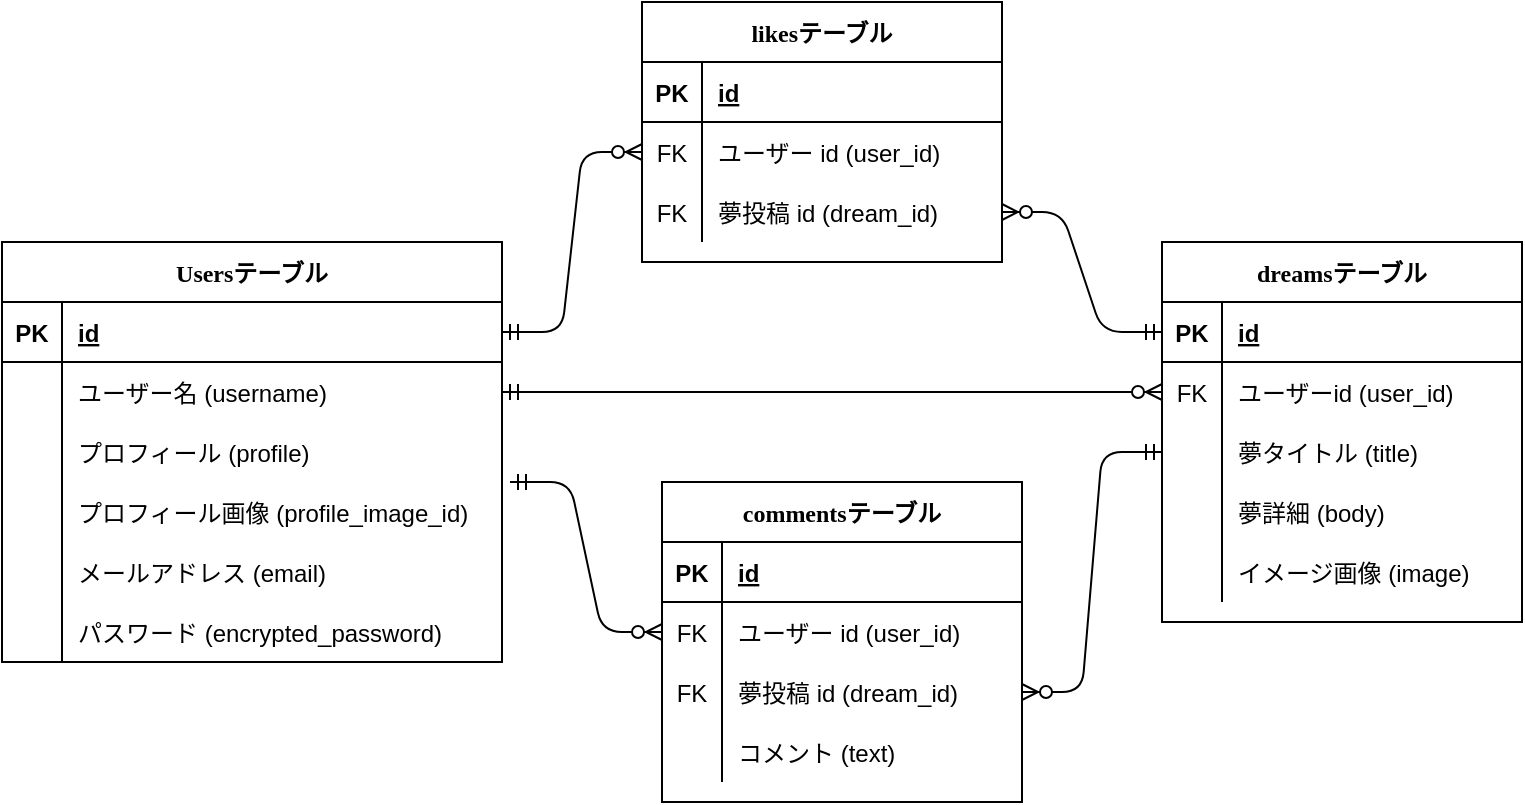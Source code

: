<mxfile version="14.2.4" type="embed">
    <diagram id="878QxG3yg2qFKPTmHf2t" name="ページ1">
        <mxGraphModel dx="703" dy="498" grid="1" gridSize="10" guides="1" tooltips="1" connect="1" arrows="1" fold="1" page="1" pageScale="1" pageWidth="850" pageHeight="1100" math="0" shadow="0">
            <root>
                <mxCell id="0"/>
                <mxCell id="1" parent="0"/>
                <mxCell id="DG9x-bs4-SoNZgQ8zCk7-143" value="Usersテーブル" style="shape=table;startSize=30;container=1;collapsible=1;childLayout=tableLayout;fixedRows=1;rowLines=0;fontStyle=1;align=center;resizeLast=1;comic=0;fontFamily=Garamond;" vertex="1" parent="1">
                    <mxGeometry x="40" y="360" width="250" height="210" as="geometry"/>
                </mxCell>
                <mxCell id="DG9x-bs4-SoNZgQ8zCk7-144" value="" style="shape=partialRectangle;collapsible=0;dropTarget=0;pointerEvents=0;fillColor=none;top=0;left=0;bottom=1;right=0;points=[[0,0.5],[1,0.5]];portConstraint=eastwest;" vertex="1" parent="DG9x-bs4-SoNZgQ8zCk7-143">
                    <mxGeometry y="30" width="250" height="30" as="geometry"/>
                </mxCell>
                <mxCell id="DG9x-bs4-SoNZgQ8zCk7-145" value="PK" style="shape=partialRectangle;connectable=0;fillColor=none;top=0;left=0;bottom=0;right=0;fontStyle=1;overflow=hidden;" vertex="1" parent="DG9x-bs4-SoNZgQ8zCk7-144">
                    <mxGeometry width="30" height="30" as="geometry"/>
                </mxCell>
                <mxCell id="DG9x-bs4-SoNZgQ8zCk7-146" value="id" style="shape=partialRectangle;connectable=0;fillColor=none;top=0;left=0;bottom=0;right=0;align=left;spacingLeft=6;fontStyle=5;overflow=hidden;" vertex="1" parent="DG9x-bs4-SoNZgQ8zCk7-144">
                    <mxGeometry x="30" width="220" height="30" as="geometry"/>
                </mxCell>
                <mxCell id="DG9x-bs4-SoNZgQ8zCk7-147" value="" style="shape=partialRectangle;collapsible=0;dropTarget=0;pointerEvents=0;fillColor=none;top=0;left=0;bottom=0;right=0;points=[[0,0.5],[1,0.5]];portConstraint=eastwest;" vertex="1" parent="DG9x-bs4-SoNZgQ8zCk7-143">
                    <mxGeometry y="60" width="250" height="30" as="geometry"/>
                </mxCell>
                <mxCell id="DG9x-bs4-SoNZgQ8zCk7-148" value="" style="shape=partialRectangle;connectable=0;fillColor=none;top=0;left=0;bottom=0;right=0;editable=1;overflow=hidden;" vertex="1" parent="DG9x-bs4-SoNZgQ8zCk7-147">
                    <mxGeometry width="30" height="30" as="geometry"/>
                </mxCell>
                <mxCell id="DG9x-bs4-SoNZgQ8zCk7-149" value="ユーザー名 (username)" style="shape=partialRectangle;connectable=0;fillColor=none;top=0;left=0;bottom=0;right=0;align=left;spacingLeft=6;overflow=hidden;" vertex="1" parent="DG9x-bs4-SoNZgQ8zCk7-147">
                    <mxGeometry x="30" width="220" height="30" as="geometry"/>
                </mxCell>
                <mxCell id="DG9x-bs4-SoNZgQ8zCk7-150" value="" style="shape=partialRectangle;collapsible=0;dropTarget=0;pointerEvents=0;fillColor=none;top=0;left=0;bottom=0;right=0;points=[[0,0.5],[1,0.5]];portConstraint=eastwest;" vertex="1" parent="DG9x-bs4-SoNZgQ8zCk7-143">
                    <mxGeometry y="90" width="250" height="30" as="geometry"/>
                </mxCell>
                <mxCell id="DG9x-bs4-SoNZgQ8zCk7-151" value="" style="shape=partialRectangle;connectable=0;fillColor=none;top=0;left=0;bottom=0;right=0;editable=1;overflow=hidden;" vertex="1" parent="DG9x-bs4-SoNZgQ8zCk7-150">
                    <mxGeometry width="30" height="30" as="geometry"/>
                </mxCell>
                <mxCell id="DG9x-bs4-SoNZgQ8zCk7-152" value="プロフィール (profile)" style="shape=partialRectangle;connectable=0;fillColor=none;top=0;left=0;bottom=0;right=0;align=left;spacingLeft=6;overflow=hidden;" vertex="1" parent="DG9x-bs4-SoNZgQ8zCk7-150">
                    <mxGeometry x="30" width="220" height="30" as="geometry"/>
                </mxCell>
                <mxCell id="DG9x-bs4-SoNZgQ8zCk7-156" style="shape=partialRectangle;collapsible=0;dropTarget=0;pointerEvents=0;fillColor=none;top=0;left=0;bottom=0;right=0;points=[[0,0.5],[1,0.5]];portConstraint=eastwest;" vertex="1" parent="DG9x-bs4-SoNZgQ8zCk7-143">
                    <mxGeometry y="120" width="250" height="30" as="geometry"/>
                </mxCell>
                <mxCell id="DG9x-bs4-SoNZgQ8zCk7-157" style="shape=partialRectangle;connectable=0;fillColor=none;top=0;left=0;bottom=0;right=0;editable=1;overflow=hidden;" vertex="1" parent="DG9x-bs4-SoNZgQ8zCk7-156">
                    <mxGeometry width="30" height="30" as="geometry"/>
                </mxCell>
                <mxCell id="DG9x-bs4-SoNZgQ8zCk7-158" value="プロフィール画像 (profile_image_id)" style="shape=partialRectangle;connectable=0;fillColor=none;top=0;left=0;bottom=0;right=0;align=left;spacingLeft=6;overflow=hidden;" vertex="1" parent="DG9x-bs4-SoNZgQ8zCk7-156">
                    <mxGeometry x="30" width="220" height="30" as="geometry"/>
                </mxCell>
                <mxCell id="DG9x-bs4-SoNZgQ8zCk7-175" style="shape=partialRectangle;collapsible=0;dropTarget=0;pointerEvents=0;fillColor=none;top=0;left=0;bottom=0;right=0;points=[[0,0.5],[1,0.5]];portConstraint=eastwest;" vertex="1" parent="DG9x-bs4-SoNZgQ8zCk7-143">
                    <mxGeometry y="150" width="250" height="30" as="geometry"/>
                </mxCell>
                <mxCell id="DG9x-bs4-SoNZgQ8zCk7-176" style="shape=partialRectangle;connectable=0;fillColor=none;top=0;left=0;bottom=0;right=0;editable=1;overflow=hidden;" vertex="1" parent="DG9x-bs4-SoNZgQ8zCk7-175">
                    <mxGeometry width="30" height="30" as="geometry"/>
                </mxCell>
                <mxCell id="DG9x-bs4-SoNZgQ8zCk7-177" value="メールアドレス (email)" style="shape=partialRectangle;connectable=0;fillColor=none;top=0;left=0;bottom=0;right=0;align=left;spacingLeft=6;overflow=hidden;" vertex="1" parent="DG9x-bs4-SoNZgQ8zCk7-175">
                    <mxGeometry x="30" width="220" height="30" as="geometry"/>
                </mxCell>
                <mxCell id="DG9x-bs4-SoNZgQ8zCk7-178" style="shape=partialRectangle;collapsible=0;dropTarget=0;pointerEvents=0;fillColor=none;top=0;left=0;bottom=0;right=0;points=[[0,0.5],[1,0.5]];portConstraint=eastwest;" vertex="1" parent="DG9x-bs4-SoNZgQ8zCk7-143">
                    <mxGeometry y="180" width="250" height="30" as="geometry"/>
                </mxCell>
                <mxCell id="DG9x-bs4-SoNZgQ8zCk7-179" style="shape=partialRectangle;connectable=0;fillColor=none;top=0;left=0;bottom=0;right=0;editable=1;overflow=hidden;" vertex="1" parent="DG9x-bs4-SoNZgQ8zCk7-178">
                    <mxGeometry width="30" height="30" as="geometry"/>
                </mxCell>
                <mxCell id="DG9x-bs4-SoNZgQ8zCk7-180" value="パスワード (encrypted_password)" style="shape=partialRectangle;connectable=0;fillColor=none;top=0;left=0;bottom=0;right=0;align=left;spacingLeft=6;overflow=hidden;" vertex="1" parent="DG9x-bs4-SoNZgQ8zCk7-178">
                    <mxGeometry x="30" width="220" height="30" as="geometry"/>
                </mxCell>
                <mxCell id="DG9x-bs4-SoNZgQ8zCk7-160" value="dreamsテーブル" style="shape=table;startSize=30;container=1;collapsible=1;childLayout=tableLayout;fixedRows=1;rowLines=0;fontStyle=1;align=center;resizeLast=1;comic=0;fontFamily=Garamond;" vertex="1" parent="1">
                    <mxGeometry x="620" y="360" width="180" height="190" as="geometry"/>
                </mxCell>
                <mxCell id="DG9x-bs4-SoNZgQ8zCk7-161" value="" style="shape=partialRectangle;collapsible=0;dropTarget=0;pointerEvents=0;fillColor=none;top=0;left=0;bottom=1;right=0;points=[[0,0.5],[1,0.5]];portConstraint=eastwest;" vertex="1" parent="DG9x-bs4-SoNZgQ8zCk7-160">
                    <mxGeometry y="30" width="180" height="30" as="geometry"/>
                </mxCell>
                <mxCell id="DG9x-bs4-SoNZgQ8zCk7-162" value="PK" style="shape=partialRectangle;connectable=0;fillColor=none;top=0;left=0;bottom=0;right=0;fontStyle=1;overflow=hidden;" vertex="1" parent="DG9x-bs4-SoNZgQ8zCk7-161">
                    <mxGeometry width="30" height="30" as="geometry"/>
                </mxCell>
                <mxCell id="DG9x-bs4-SoNZgQ8zCk7-163" value="id" style="shape=partialRectangle;connectable=0;fillColor=none;top=0;left=0;bottom=0;right=0;align=left;spacingLeft=6;fontStyle=5;overflow=hidden;" vertex="1" parent="DG9x-bs4-SoNZgQ8zCk7-161">
                    <mxGeometry x="30" width="150" height="30" as="geometry"/>
                </mxCell>
                <mxCell id="DG9x-bs4-SoNZgQ8zCk7-164" value="" style="shape=partialRectangle;collapsible=0;dropTarget=0;pointerEvents=0;fillColor=none;top=0;left=0;bottom=0;right=0;points=[[0,0.5],[1,0.5]];portConstraint=eastwest;" vertex="1" parent="DG9x-bs4-SoNZgQ8zCk7-160">
                    <mxGeometry y="60" width="180" height="30" as="geometry"/>
                </mxCell>
                <mxCell id="DG9x-bs4-SoNZgQ8zCk7-165" value="FK" style="shape=partialRectangle;connectable=0;fillColor=none;top=0;left=0;bottom=0;right=0;editable=1;overflow=hidden;" vertex="1" parent="DG9x-bs4-SoNZgQ8zCk7-164">
                    <mxGeometry width="30" height="30" as="geometry"/>
                </mxCell>
                <mxCell id="DG9x-bs4-SoNZgQ8zCk7-166" value="ユーザーid (user_id)" style="shape=partialRectangle;connectable=0;fillColor=none;top=0;left=0;bottom=0;right=0;align=left;spacingLeft=6;overflow=hidden;" vertex="1" parent="DG9x-bs4-SoNZgQ8zCk7-164">
                    <mxGeometry x="30" width="150" height="30" as="geometry"/>
                </mxCell>
                <mxCell id="DG9x-bs4-SoNZgQ8zCk7-167" value="" style="shape=partialRectangle;collapsible=0;dropTarget=0;pointerEvents=0;fillColor=none;top=0;left=0;bottom=0;right=0;points=[[0,0.5],[1,0.5]];portConstraint=eastwest;" vertex="1" parent="DG9x-bs4-SoNZgQ8zCk7-160">
                    <mxGeometry y="90" width="180" height="30" as="geometry"/>
                </mxCell>
                <mxCell id="DG9x-bs4-SoNZgQ8zCk7-168" value="" style="shape=partialRectangle;connectable=0;fillColor=none;top=0;left=0;bottom=0;right=0;editable=1;overflow=hidden;" vertex="1" parent="DG9x-bs4-SoNZgQ8zCk7-167">
                    <mxGeometry width="30" height="30" as="geometry"/>
                </mxCell>
                <mxCell id="DG9x-bs4-SoNZgQ8zCk7-169" value="夢タイトル (title)" style="shape=partialRectangle;connectable=0;fillColor=none;top=0;left=0;bottom=0;right=0;align=left;spacingLeft=6;overflow=hidden;" vertex="1" parent="DG9x-bs4-SoNZgQ8zCk7-167">
                    <mxGeometry x="30" width="150" height="30" as="geometry"/>
                </mxCell>
                <mxCell id="DG9x-bs4-SoNZgQ8zCk7-170" value="" style="shape=partialRectangle;collapsible=0;dropTarget=0;pointerEvents=0;fillColor=none;top=0;left=0;bottom=0;right=0;points=[[0,0.5],[1,0.5]];portConstraint=eastwest;" vertex="1" parent="DG9x-bs4-SoNZgQ8zCk7-160">
                    <mxGeometry y="120" width="180" height="30" as="geometry"/>
                </mxCell>
                <mxCell id="DG9x-bs4-SoNZgQ8zCk7-171" value="" style="shape=partialRectangle;connectable=0;fillColor=none;top=0;left=0;bottom=0;right=0;editable=1;overflow=hidden;" vertex="1" parent="DG9x-bs4-SoNZgQ8zCk7-170">
                    <mxGeometry width="30" height="30" as="geometry"/>
                </mxCell>
                <mxCell id="DG9x-bs4-SoNZgQ8zCk7-172" value="夢詳細 (body)" style="shape=partialRectangle;connectable=0;fillColor=none;top=0;left=0;bottom=0;right=0;align=left;spacingLeft=6;overflow=hidden;" vertex="1" parent="DG9x-bs4-SoNZgQ8zCk7-170">
                    <mxGeometry x="30" width="150" height="30" as="geometry"/>
                </mxCell>
                <mxCell id="DG9x-bs4-SoNZgQ8zCk7-182" style="shape=partialRectangle;collapsible=0;dropTarget=0;pointerEvents=0;fillColor=none;top=0;left=0;bottom=0;right=0;points=[[0,0.5],[1,0.5]];portConstraint=eastwest;" vertex="1" parent="DG9x-bs4-SoNZgQ8zCk7-160">
                    <mxGeometry y="150" width="180" height="30" as="geometry"/>
                </mxCell>
                <mxCell id="DG9x-bs4-SoNZgQ8zCk7-183" style="shape=partialRectangle;connectable=0;fillColor=none;top=0;left=0;bottom=0;right=0;editable=1;overflow=hidden;" vertex="1" parent="DG9x-bs4-SoNZgQ8zCk7-182">
                    <mxGeometry width="30" height="30" as="geometry"/>
                </mxCell>
                <mxCell id="DG9x-bs4-SoNZgQ8zCk7-184" value="イメージ画像 (image)" style="shape=partialRectangle;connectable=0;fillColor=none;top=0;left=0;bottom=0;right=0;align=left;spacingLeft=6;overflow=hidden;" vertex="1" parent="DG9x-bs4-SoNZgQ8zCk7-182">
                    <mxGeometry x="30" width="150" height="30" as="geometry"/>
                </mxCell>
                <mxCell id="DG9x-bs4-SoNZgQ8zCk7-174" value="" style="edgeStyle=entityRelationEdgeStyle;fontSize=12;html=1;endArrow=ERzeroToMany;startArrow=ERmandOne;exitX=1;exitY=0.5;exitDx=0;exitDy=0;entryX=0;entryY=0.5;entryDx=0;entryDy=0;" edge="1" parent="1" source="DG9x-bs4-SoNZgQ8zCk7-147" target="DG9x-bs4-SoNZgQ8zCk7-164">
                    <mxGeometry width="100" height="100" relative="1" as="geometry">
                        <mxPoint x="380" y="540" as="sourcePoint"/>
                        <mxPoint x="480" y="440" as="targetPoint"/>
                    </mxGeometry>
                </mxCell>
                <mxCell id="DG9x-bs4-SoNZgQ8zCk7-185" value="commentsテーブル" style="shape=table;startSize=30;container=1;collapsible=1;childLayout=tableLayout;fixedRows=1;rowLines=0;fontStyle=1;align=center;resizeLast=1;comic=0;fontFamily=Garamond;" vertex="1" parent="1">
                    <mxGeometry x="370" y="480" width="180" height="160" as="geometry"/>
                </mxCell>
                <mxCell id="DG9x-bs4-SoNZgQ8zCk7-186" value="" style="shape=partialRectangle;collapsible=0;dropTarget=0;pointerEvents=0;fillColor=none;top=0;left=0;bottom=1;right=0;points=[[0,0.5],[1,0.5]];portConstraint=eastwest;" vertex="1" parent="DG9x-bs4-SoNZgQ8zCk7-185">
                    <mxGeometry y="30" width="180" height="30" as="geometry"/>
                </mxCell>
                <mxCell id="DG9x-bs4-SoNZgQ8zCk7-187" value="PK" style="shape=partialRectangle;connectable=0;fillColor=none;top=0;left=0;bottom=0;right=0;fontStyle=1;overflow=hidden;" vertex="1" parent="DG9x-bs4-SoNZgQ8zCk7-186">
                    <mxGeometry width="30" height="30" as="geometry"/>
                </mxCell>
                <mxCell id="DG9x-bs4-SoNZgQ8zCk7-188" value="id" style="shape=partialRectangle;connectable=0;fillColor=none;top=0;left=0;bottom=0;right=0;align=left;spacingLeft=6;fontStyle=5;overflow=hidden;" vertex="1" parent="DG9x-bs4-SoNZgQ8zCk7-186">
                    <mxGeometry x="30" width="150" height="30" as="geometry"/>
                </mxCell>
                <mxCell id="DG9x-bs4-SoNZgQ8zCk7-189" value="" style="shape=partialRectangle;collapsible=0;dropTarget=0;pointerEvents=0;fillColor=none;top=0;left=0;bottom=0;right=0;points=[[0,0.5],[1,0.5]];portConstraint=eastwest;" vertex="1" parent="DG9x-bs4-SoNZgQ8zCk7-185">
                    <mxGeometry y="60" width="180" height="30" as="geometry"/>
                </mxCell>
                <mxCell id="DG9x-bs4-SoNZgQ8zCk7-190" value="FK" style="shape=partialRectangle;connectable=0;fillColor=none;top=0;left=0;bottom=0;right=0;editable=1;overflow=hidden;" vertex="1" parent="DG9x-bs4-SoNZgQ8zCk7-189">
                    <mxGeometry width="30" height="30" as="geometry"/>
                </mxCell>
                <mxCell id="DG9x-bs4-SoNZgQ8zCk7-191" value="ユーザー id (user_id)" style="shape=partialRectangle;connectable=0;fillColor=none;top=0;left=0;bottom=0;right=0;align=left;spacingLeft=6;overflow=hidden;" vertex="1" parent="DG9x-bs4-SoNZgQ8zCk7-189">
                    <mxGeometry x="30" width="150" height="30" as="geometry"/>
                </mxCell>
                <mxCell id="DG9x-bs4-SoNZgQ8zCk7-192" value="" style="shape=partialRectangle;collapsible=0;dropTarget=0;pointerEvents=0;fillColor=none;top=0;left=0;bottom=0;right=0;points=[[0,0.5],[1,0.5]];portConstraint=eastwest;" vertex="1" parent="DG9x-bs4-SoNZgQ8zCk7-185">
                    <mxGeometry y="90" width="180" height="30" as="geometry"/>
                </mxCell>
                <mxCell id="DG9x-bs4-SoNZgQ8zCk7-193" value="FK" style="shape=partialRectangle;connectable=0;fillColor=none;top=0;left=0;bottom=0;right=0;editable=1;overflow=hidden;" vertex="1" parent="DG9x-bs4-SoNZgQ8zCk7-192">
                    <mxGeometry width="30" height="30" as="geometry"/>
                </mxCell>
                <mxCell id="DG9x-bs4-SoNZgQ8zCk7-194" value="夢投稿 id (dream_id)" style="shape=partialRectangle;connectable=0;fillColor=none;top=0;left=0;bottom=0;right=0;align=left;spacingLeft=6;overflow=hidden;" vertex="1" parent="DG9x-bs4-SoNZgQ8zCk7-192">
                    <mxGeometry x="30" width="150" height="30" as="geometry"/>
                </mxCell>
                <mxCell id="DG9x-bs4-SoNZgQ8zCk7-195" value="" style="shape=partialRectangle;collapsible=0;dropTarget=0;pointerEvents=0;fillColor=none;top=0;left=0;bottom=0;right=0;points=[[0,0.5],[1,0.5]];portConstraint=eastwest;" vertex="1" parent="DG9x-bs4-SoNZgQ8zCk7-185">
                    <mxGeometry y="120" width="180" height="30" as="geometry"/>
                </mxCell>
                <mxCell id="DG9x-bs4-SoNZgQ8zCk7-196" value="" style="shape=partialRectangle;connectable=0;fillColor=none;top=0;left=0;bottom=0;right=0;editable=1;overflow=hidden;" vertex="1" parent="DG9x-bs4-SoNZgQ8zCk7-195">
                    <mxGeometry width="30" height="30" as="geometry"/>
                </mxCell>
                <mxCell id="DG9x-bs4-SoNZgQ8zCk7-197" value="コメント (text)" style="shape=partialRectangle;connectable=0;fillColor=none;top=0;left=0;bottom=0;right=0;align=left;spacingLeft=6;overflow=hidden;" vertex="1" parent="DG9x-bs4-SoNZgQ8zCk7-195">
                    <mxGeometry x="30" width="150" height="30" as="geometry"/>
                </mxCell>
                <mxCell id="DG9x-bs4-SoNZgQ8zCk7-200" value="" style="edgeStyle=entityRelationEdgeStyle;fontSize=12;html=1;endArrow=ERzeroToMany;startArrow=ERmandOne;exitX=1.016;exitY=0;exitDx=0;exitDy=0;entryX=0;entryY=0.5;entryDx=0;entryDy=0;exitPerimeter=0;" edge="1" parent="1" source="DG9x-bs4-SoNZgQ8zCk7-156" target="DG9x-bs4-SoNZgQ8zCk7-189">
                    <mxGeometry width="100" height="100" relative="1" as="geometry">
                        <mxPoint x="390" y="620" as="sourcePoint"/>
                        <mxPoint x="490" y="520" as="targetPoint"/>
                    </mxGeometry>
                </mxCell>
                <mxCell id="DG9x-bs4-SoNZgQ8zCk7-201" value="" style="edgeStyle=entityRelationEdgeStyle;fontSize=12;html=1;endArrow=ERzeroToMany;startArrow=ERmandOne;entryX=1;entryY=0.5;entryDx=0;entryDy=0;exitX=0;exitY=0.5;exitDx=0;exitDy=0;" edge="1" parent="1" source="DG9x-bs4-SoNZgQ8zCk7-167" target="DG9x-bs4-SoNZgQ8zCk7-192">
                    <mxGeometry width="100" height="100" relative="1" as="geometry">
                        <mxPoint x="530" y="560" as="sourcePoint"/>
                        <mxPoint x="630" y="460" as="targetPoint"/>
                    </mxGeometry>
                </mxCell>
                <mxCell id="DG9x-bs4-SoNZgQ8zCk7-202" value="likesテーブル" style="shape=table;startSize=30;container=1;collapsible=1;childLayout=tableLayout;fixedRows=1;rowLines=0;fontStyle=1;align=center;resizeLast=1;comic=0;fontFamily=Garamond;" vertex="1" parent="1">
                    <mxGeometry x="360" y="240" width="180" height="130" as="geometry"/>
                </mxCell>
                <mxCell id="DG9x-bs4-SoNZgQ8zCk7-203" value="" style="shape=partialRectangle;collapsible=0;dropTarget=0;pointerEvents=0;fillColor=none;top=0;left=0;bottom=1;right=0;points=[[0,0.5],[1,0.5]];portConstraint=eastwest;" vertex="1" parent="DG9x-bs4-SoNZgQ8zCk7-202">
                    <mxGeometry y="30" width="180" height="30" as="geometry"/>
                </mxCell>
                <mxCell id="DG9x-bs4-SoNZgQ8zCk7-204" value="PK" style="shape=partialRectangle;connectable=0;fillColor=none;top=0;left=0;bottom=0;right=0;fontStyle=1;overflow=hidden;" vertex="1" parent="DG9x-bs4-SoNZgQ8zCk7-203">
                    <mxGeometry width="30" height="30" as="geometry"/>
                </mxCell>
                <mxCell id="DG9x-bs4-SoNZgQ8zCk7-205" value="id" style="shape=partialRectangle;connectable=0;fillColor=none;top=0;left=0;bottom=0;right=0;align=left;spacingLeft=6;fontStyle=5;overflow=hidden;" vertex="1" parent="DG9x-bs4-SoNZgQ8zCk7-203">
                    <mxGeometry x="30" width="150" height="30" as="geometry"/>
                </mxCell>
                <mxCell id="DG9x-bs4-SoNZgQ8zCk7-206" value="" style="shape=partialRectangle;collapsible=0;dropTarget=0;pointerEvents=0;fillColor=none;top=0;left=0;bottom=0;right=0;points=[[0,0.5],[1,0.5]];portConstraint=eastwest;" vertex="1" parent="DG9x-bs4-SoNZgQ8zCk7-202">
                    <mxGeometry y="60" width="180" height="30" as="geometry"/>
                </mxCell>
                <mxCell id="DG9x-bs4-SoNZgQ8zCk7-207" value="FK" style="shape=partialRectangle;connectable=0;fillColor=none;top=0;left=0;bottom=0;right=0;editable=1;overflow=hidden;" vertex="1" parent="DG9x-bs4-SoNZgQ8zCk7-206">
                    <mxGeometry width="30" height="30" as="geometry"/>
                </mxCell>
                <mxCell id="DG9x-bs4-SoNZgQ8zCk7-208" value="ユーザー id (user_id)" style="shape=partialRectangle;connectable=0;fillColor=none;top=0;left=0;bottom=0;right=0;align=left;spacingLeft=6;overflow=hidden;" vertex="1" parent="DG9x-bs4-SoNZgQ8zCk7-206">
                    <mxGeometry x="30" width="150" height="30" as="geometry"/>
                </mxCell>
                <mxCell id="DG9x-bs4-SoNZgQ8zCk7-209" value="" style="shape=partialRectangle;collapsible=0;dropTarget=0;pointerEvents=0;fillColor=none;top=0;left=0;bottom=0;right=0;points=[[0,0.5],[1,0.5]];portConstraint=eastwest;" vertex="1" parent="DG9x-bs4-SoNZgQ8zCk7-202">
                    <mxGeometry y="90" width="180" height="30" as="geometry"/>
                </mxCell>
                <mxCell id="DG9x-bs4-SoNZgQ8zCk7-210" value="FK" style="shape=partialRectangle;connectable=0;fillColor=none;top=0;left=0;bottom=0;right=0;editable=1;overflow=hidden;" vertex="1" parent="DG9x-bs4-SoNZgQ8zCk7-209">
                    <mxGeometry width="30" height="30" as="geometry"/>
                </mxCell>
                <mxCell id="DG9x-bs4-SoNZgQ8zCk7-211" value="夢投稿 id (dream_id)" style="shape=partialRectangle;connectable=0;fillColor=none;top=0;left=0;bottom=0;right=0;align=left;spacingLeft=6;overflow=hidden;" vertex="1" parent="DG9x-bs4-SoNZgQ8zCk7-209">
                    <mxGeometry x="30" width="150" height="30" as="geometry"/>
                </mxCell>
                <mxCell id="DG9x-bs4-SoNZgQ8zCk7-215" value="" style="edgeStyle=entityRelationEdgeStyle;fontSize=12;html=1;endArrow=ERzeroToMany;startArrow=ERmandOne;entryX=0;entryY=0.5;entryDx=0;entryDy=0;exitX=1;exitY=0.5;exitDx=0;exitDy=0;" edge="1" parent="1" source="DG9x-bs4-SoNZgQ8zCk7-144" target="DG9x-bs4-SoNZgQ8zCk7-206">
                    <mxGeometry width="100" height="100" relative="1" as="geometry">
                        <mxPoint x="290" y="460" as="sourcePoint"/>
                        <mxPoint x="390" y="360" as="targetPoint"/>
                    </mxGeometry>
                </mxCell>
                <mxCell id="DG9x-bs4-SoNZgQ8zCk7-216" value="" style="edgeStyle=entityRelationEdgeStyle;fontSize=12;html=1;endArrow=ERzeroToMany;startArrow=ERmandOne;entryX=1;entryY=0.5;entryDx=0;entryDy=0;exitX=0;exitY=0.5;exitDx=0;exitDy=0;" edge="1" parent="1" source="DG9x-bs4-SoNZgQ8zCk7-161" target="DG9x-bs4-SoNZgQ8zCk7-209">
                    <mxGeometry width="100" height="100" relative="1" as="geometry">
                        <mxPoint x="560" y="390" as="sourcePoint"/>
                        <mxPoint x="690" y="220" as="targetPoint"/>
                    </mxGeometry>
                </mxCell>
            </root>
        </mxGraphModel>
    </diagram>
</mxfile>